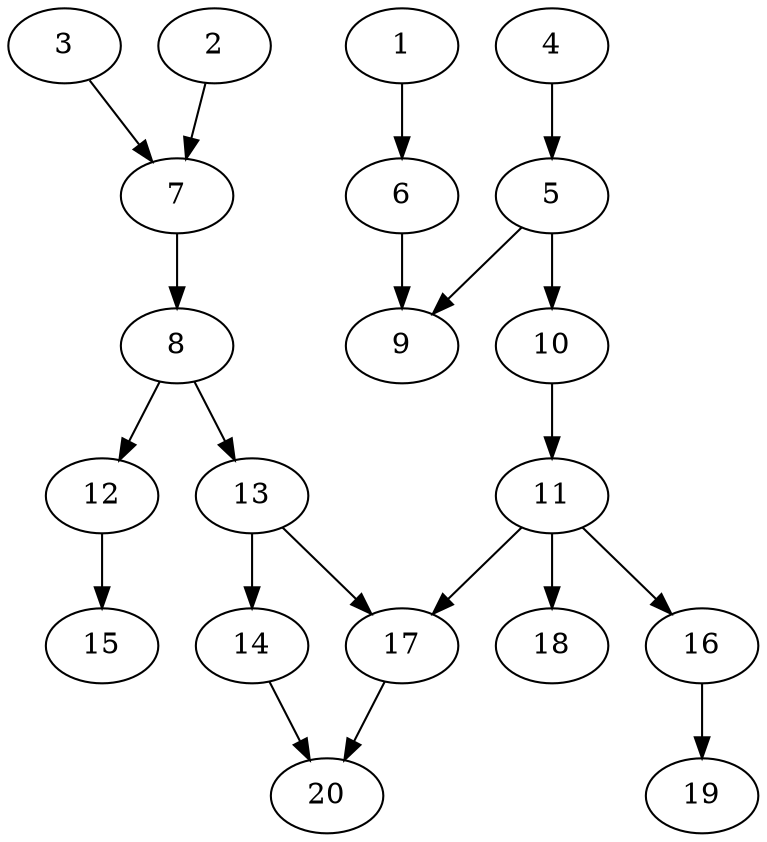 // DAG (tier=1-easy, mode=data, n=20, ccr=0.322, fat=0.463, density=0.383, regular=0.624, jump=0.083, mindata=1048576, maxdata=8388608)
// DAG automatically generated by daggen at Sun Aug 24 16:33:33 2025
// /home/ermia/Project/Environments/daggen/bin/daggen --dot --ccr 0.322 --fat 0.463 --regular 0.624 --density 0.383 --jump 0.083 --mindata 1048576 --maxdata 8388608 -n 20 
digraph G {
  1 [size="19825923015787084", alpha="0.19", expect_size="9912961507893542"]
  1 -> 6 [size ="322770223235072"]
  2 [size="450272355202105344000", alpha="0.15", expect_size="225136177601052672000"]
  2 -> 7 [size ="469973650636800"]
  3 [size="21726981259264000000", alpha="0.03", expect_size="10863490629632000000"]
  3 -> 7 [size ="62290657280000"]
  4 [size="4610467105899885", alpha="0.18", expect_size="2305233552949942"]
  4 -> 5 [size ="388574046322688"]
  5 [size="2443095322523066", alpha="0.17", expect_size="1221547661261533"]
  5 -> 9 [size ="132411903967232"]
  5 -> 10 [size ="132411903967232"]
  6 [size="8724296253865867", alpha="0.13", expect_size="4362148126932933"]
  6 -> 9 [size ="308568444108800"]
  7 [size="32988694578443845632", alpha="0.15", expect_size="16494347289221922816"]
  7 -> 8 [size ="82287412641792"]
  8 [size="2363500154474968", alpha="0.08", expect_size="1181750077237484"]
  8 -> 12 [size ="294189187203072"]
  8 -> 13 [size ="294189187203072"]
  9 [size="26849820772945768", alpha="0.17", expect_size="13424910386472884"]
  10 [size="65826247460067592", alpha="0.09", expect_size="32913123730033796"]
  10 -> 11 [size ="47916567756800"]
  11 [size="81210638559069863936", alpha="0.05", expect_size="40605319279534931968"]
  11 -> 16 [size ="150025564848128"]
  11 -> 17 [size ="150025564848128"]
  11 -> 18 [size ="150025564848128"]
  12 [size="2269838339412032", alpha="0.12", expect_size="1134919169706016"]
  12 -> 15 [size ="49086451417088"]
  13 [size="1118926762737902336", alpha="0.11", expect_size="559463381368951168"]
  13 -> 14 [size ="441656318885888"]
  13 -> 17 [size ="441656318885888"]
  14 [size="17388472524341248000", alpha="0.10", expect_size="8694236262170624000"]
  14 -> 20 [size ="53694640947200"]
  15 [size="1019712885280234", alpha="0.17", expect_size="509856442640117"]
  16 [size="106177025157655600", alpha="0.06", expect_size="53088512578827800"]
  16 -> 19 [size ="100948181516288"]
  17 [size="33115567694065020", alpha="0.05", expect_size="16557783847032510"]
  17 -> 20 [size ="19432076214272"]
  18 [size="646490675988466", alpha="0.10", expect_size="323245337994233"]
  19 [size="10218675537545156", alpha="0.01", expect_size="5109337768772578"]
  20 [size="30740302612371784", alpha="0.17", expect_size="15370151306185892"]
}